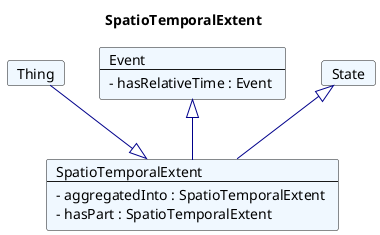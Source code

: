 @startuml
Title SpatioTemporalExtent 

Card SpatioTemporalExtent #F0F8FF [
SpatioTemporalExtent
----
- aggregatedInto : SpatioTemporalExtent 
- hasPart : SpatioTemporalExtent 
]
Card Thing #F0F8FF [
Thing
]
Thing --|> SpatioTemporalExtent  #00008B 
Card Event #F0F8FF [
Event
----
- hasRelativeTime : Event 
]
Event <|-- SpatioTemporalExtent  #00008B 
Card State #F0F8FF [
State
]
State <|-- SpatioTemporalExtent  #00008B 
@enduml